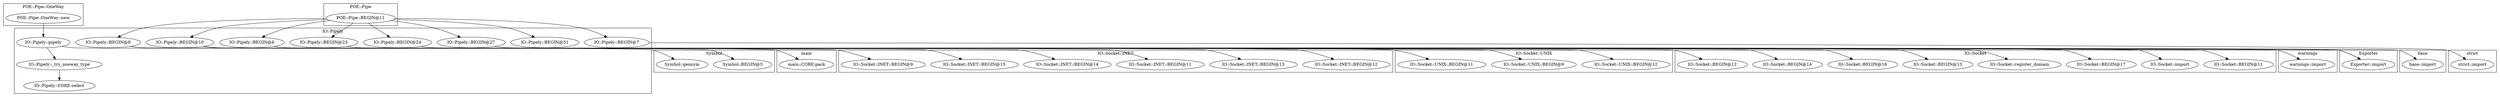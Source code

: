digraph {
graph [overlap=false]
subgraph cluster_main {
	label="main";
	"main::CORE:pack";
}
subgraph cluster_IO_Pipely {
	label="IO::Pipely";
	"IO::Pipely::pipely";
	"IO::Pipely::BEGIN@10";
	"IO::Pipely::BEGIN@6";
	"IO::Pipely::BEGIN@24";
	"IO::Pipely::BEGIN@23";
	"IO::Pipely::BEGIN@27";
	"IO::Pipely::BEGIN@7";
	"IO::Pipely::BEGIN@9";
	"IO::Pipely::_try_oneway_type";
	"IO::Pipely::BEGIN@51";
	"IO::Pipely::CORE:select";
}
subgraph cluster_warnings {
	label="warnings";
	"warnings::import";
}
subgraph cluster_Exporter {
	label="Exporter";
	"Exporter::import";
}
subgraph cluster_Symbol {
	label="Symbol";
	"Symbol::gensym";
	"Symbol::BEGIN@3";
}
subgraph cluster_IO_Socket_INET {
	label="IO::Socket::INET";
	"IO::Socket::INET::BEGIN@12";
	"IO::Socket::INET::BEGIN@13";
	"IO::Socket::INET::BEGIN@11";
	"IO::Socket::INET::BEGIN@14";
	"IO::Socket::INET::BEGIN@15";
	"IO::Socket::INET::BEGIN@9";
}
subgraph cluster_strict {
	label="strict";
	"strict::import";
}
subgraph cluster_IO_Socket_UNIX {
	label="IO::Socket::UNIX";
	"IO::Socket::UNIX::BEGIN@12";
	"IO::Socket::UNIX::BEGIN@9";
	"IO::Socket::UNIX::BEGIN@11";
}
subgraph cluster_base {
	label="base";
	"base::import";
}
subgraph cluster_IO_Socket {
	label="IO::Socket";
	"IO::Socket::BEGIN@11";
	"IO::Socket::import";
	"IO::Socket::BEGIN@17";
	"IO::Socket::register_domain";
	"IO::Socket::BEGIN@13";
	"IO::Socket::BEGIN@16";
	"IO::Socket::BEGIN@14";
	"IO::Socket::BEGIN@12";
}
subgraph cluster_POE_Pipe_OneWay {
	label="POE::Pipe::OneWay";
	"POE::Pipe::OneWay::new";
}
subgraph cluster_POE_Pipe {
	label="POE::Pipe";
	"POE::Pipe::BEGIN@11";
}
"IO::Pipely::BEGIN@10" -> "IO::Socket::INET::BEGIN@11";
"POE::Pipe::BEGIN@11" -> "IO::Pipely::BEGIN@6";
"IO::Pipely::BEGIN@10" -> "IO::Socket::INET::BEGIN@9";
"IO::Pipely::BEGIN@23" -> "Exporter::import";
"IO::Pipely::BEGIN@24" -> "Exporter::import";
"IO::Pipely::BEGIN@9" -> "Exporter::import";
"POE::Pipe::BEGIN@11" -> "IO::Pipely::BEGIN@23";
"IO::Pipely::BEGIN@10" -> "main::CORE:pack";
"POE::Pipe::BEGIN@11" -> "IO::Pipely::BEGIN@27";
"IO::Pipely::BEGIN@10" -> "IO::Socket::BEGIN@12";
"IO::Pipely::BEGIN@10" -> "IO::Socket::INET::BEGIN@15";
"IO::Pipely::BEGIN@10" -> "IO::Socket::BEGIN@13";
"IO::Pipely::BEGIN@10" -> "IO::Socket::UNIX::BEGIN@11";
"POE::Pipe::BEGIN@11" -> "IO::Pipely::BEGIN@10";
"IO::Pipely::BEGIN@10" -> "IO::Socket::UNIX::BEGIN@9";
"IO::Pipely::BEGIN@10" -> "IO::Socket::UNIX::BEGIN@12";
"IO::Pipely::BEGIN@10" -> "IO::Socket::INET::BEGIN@14";
"IO::Pipely::BEGIN@6" -> "warnings::import";
"IO::Pipely::pipely" -> "Symbol::gensym";
"IO::Pipely::pipely" -> "IO::Pipely::_try_oneway_type";
"IO::Pipely::BEGIN@10" -> "IO::Socket::BEGIN@11";
"IO::Pipely::BEGIN@10" -> "IO::Socket::BEGIN@17";
"IO::Pipely::BEGIN@27" -> "base::import";
"IO::Pipely::BEGIN@9" -> "Symbol::BEGIN@3";
"POE::Pipe::BEGIN@11" -> "IO::Pipely::BEGIN@9";
"POE::Pipe::BEGIN@11" -> "IO::Pipely::BEGIN@24";
"POE::Pipe::BEGIN@11" -> "IO::Pipely::BEGIN@51";
"IO::Pipely::_try_oneway_type" -> "IO::Pipely::CORE:select";
"IO::Pipely::BEGIN@10" -> "IO::Socket::import";
"POE::Pipe::BEGIN@11" -> "IO::Pipely::BEGIN@7";
"IO::Pipely::BEGIN@10" -> "IO::Socket::BEGIN@14";
"IO::Pipely::BEGIN@7" -> "strict::import";
"IO::Pipely::BEGIN@10" -> "IO::Socket::register_domain";
"IO::Pipely::BEGIN@10" -> "IO::Socket::BEGIN@16";
"IO::Pipely::BEGIN@10" -> "IO::Socket::INET::BEGIN@12";
"IO::Pipely::BEGIN@10" -> "IO::Socket::INET::BEGIN@13";
"POE::Pipe::OneWay::new" -> "IO::Pipely::pipely";
}
